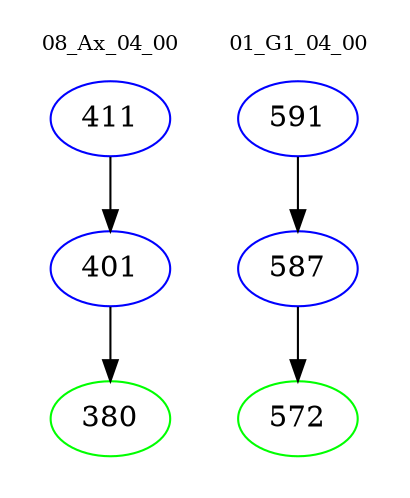 digraph{
subgraph cluster_0 {
color = white
label = "08_Ax_04_00";
fontsize=10;
T0_411 [label="411", color="blue"]
T0_411 -> T0_401 [color="black"]
T0_401 [label="401", color="blue"]
T0_401 -> T0_380 [color="black"]
T0_380 [label="380", color="green"]
}
subgraph cluster_1 {
color = white
label = "01_G1_04_00";
fontsize=10;
T1_591 [label="591", color="blue"]
T1_591 -> T1_587 [color="black"]
T1_587 [label="587", color="blue"]
T1_587 -> T1_572 [color="black"]
T1_572 [label="572", color="green"]
}
}
